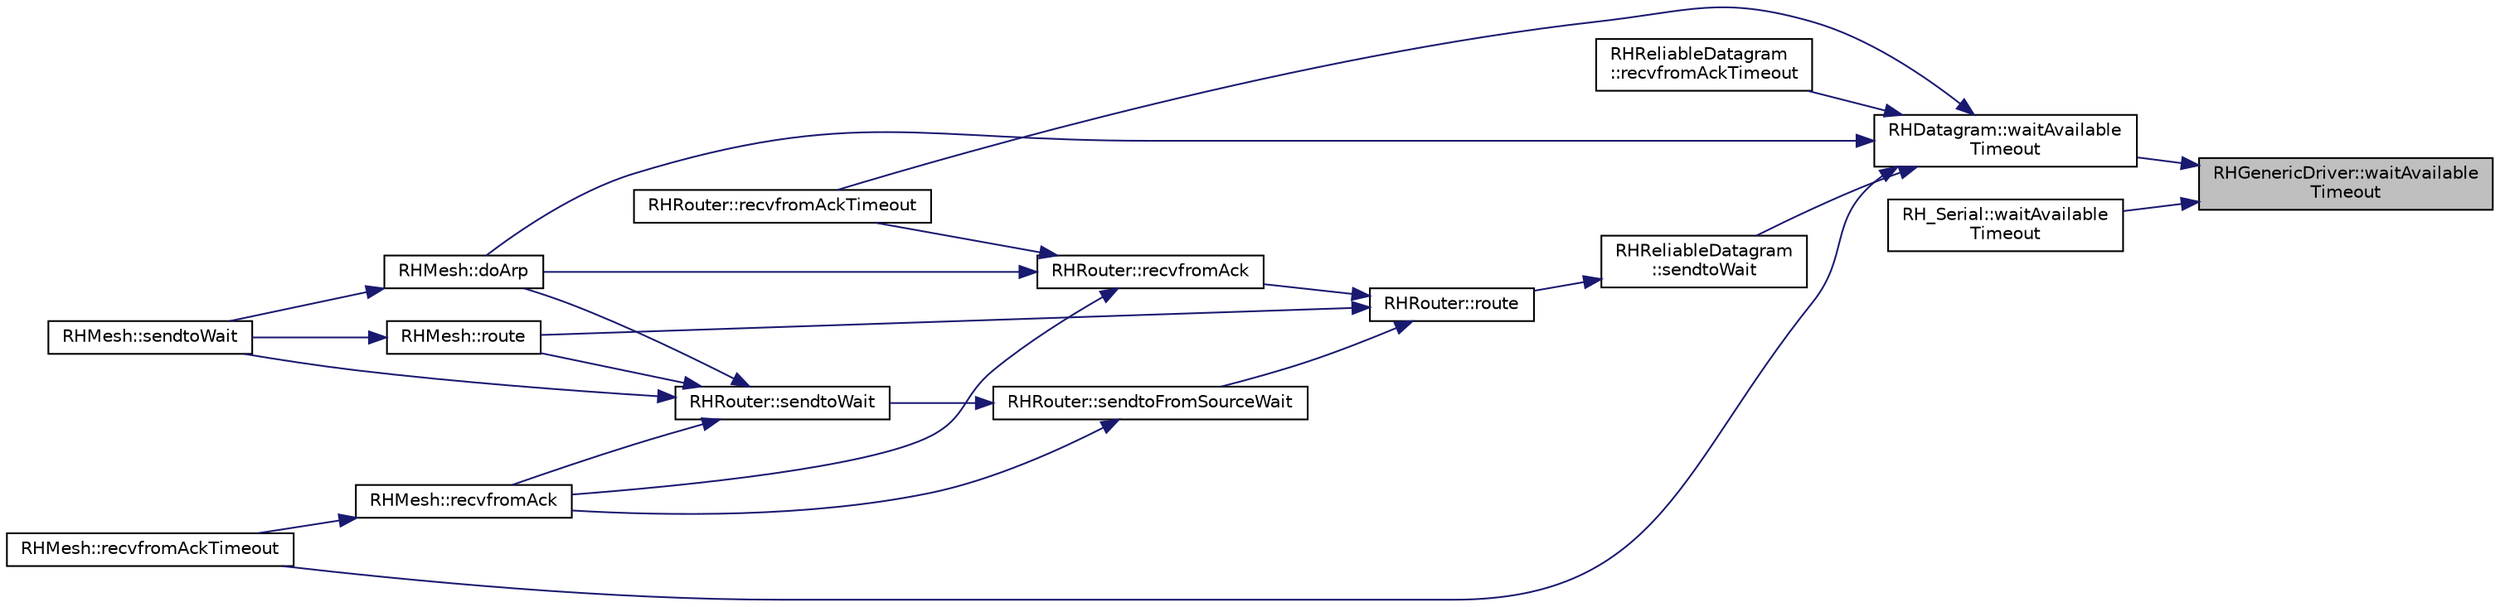 digraph "RHGenericDriver::waitAvailableTimeout"
{
 // LATEX_PDF_SIZE
  edge [fontname="Helvetica",fontsize="10",labelfontname="Helvetica",labelfontsize="10"];
  node [fontname="Helvetica",fontsize="10",shape=record];
  rankdir="RL";
  Node1 [label="RHGenericDriver::waitAvailable\lTimeout",height=0.2,width=0.4,color="black", fillcolor="grey75", style="filled", fontcolor="black",tooltip=" "];
  Node1 -> Node2 [dir="back",color="midnightblue",fontsize="10",style="solid",fontname="Helvetica"];
  Node2 [label="RHDatagram::waitAvailable\lTimeout",height=0.2,width=0.4,color="black", fillcolor="white", style="filled",URL="$class_r_h_datagram.html#a01757f63f461642e91065421702872a5",tooltip=" "];
  Node2 -> Node3 [dir="back",color="midnightblue",fontsize="10",style="solid",fontname="Helvetica"];
  Node3 [label="RHMesh::doArp",height=0.2,width=0.4,color="black", fillcolor="white", style="filled",URL="$class_r_h_mesh.html#a13cdddb49480defaf287bd3a7a16b298",tooltip=" "];
  Node3 -> Node4 [dir="back",color="midnightblue",fontsize="10",style="solid",fontname="Helvetica"];
  Node4 [label="RHMesh::sendtoWait",height=0.2,width=0.4,color="black", fillcolor="white", style="filled",URL="$class_r_h_mesh.html#a9dcb42be25d06b69a85e27189822fbc6",tooltip=" "];
  Node2 -> Node5 [dir="back",color="midnightblue",fontsize="10",style="solid",fontname="Helvetica"];
  Node5 [label="RHReliableDatagram\l::recvfromAckTimeout",height=0.2,width=0.4,color="black", fillcolor="white", style="filled",URL="$class_r_h_reliable_datagram.html#ac72c7495936b6f655a5765faac609342",tooltip=" "];
  Node2 -> Node6 [dir="back",color="midnightblue",fontsize="10",style="solid",fontname="Helvetica"];
  Node6 [label="RHMesh::recvfromAckTimeout",height=0.2,width=0.4,color="black", fillcolor="white", style="filled",URL="$class_r_h_mesh.html#ad9865f97a80de0566d892286fb0be069",tooltip=" "];
  Node2 -> Node7 [dir="back",color="midnightblue",fontsize="10",style="solid",fontname="Helvetica"];
  Node7 [label="RHRouter::recvfromAckTimeout",height=0.2,width=0.4,color="black", fillcolor="white", style="filled",URL="$class_r_h_router.html#a9674cd900d04bbdd0a475b8a936b0549",tooltip=" "];
  Node2 -> Node8 [dir="back",color="midnightblue",fontsize="10",style="solid",fontname="Helvetica"];
  Node8 [label="RHReliableDatagram\l::sendtoWait",height=0.2,width=0.4,color="black", fillcolor="white", style="filled",URL="$class_r_h_reliable_datagram.html#ad282ac147986a63692582f323b56c47f",tooltip=" "];
  Node8 -> Node9 [dir="back",color="midnightblue",fontsize="10",style="solid",fontname="Helvetica"];
  Node9 [label="RHRouter::route",height=0.2,width=0.4,color="black", fillcolor="white", style="filled",URL="$class_r_h_router.html#ab1a1865fe4de73356af8646a6cd9b8c8",tooltip=" "];
  Node9 -> Node10 [dir="back",color="midnightblue",fontsize="10",style="solid",fontname="Helvetica"];
  Node10 [label="RHRouter::recvfromAck",height=0.2,width=0.4,color="black", fillcolor="white", style="filled",URL="$class_r_h_router.html#a4b662ef5e3a10e28698df9f99e47505b",tooltip=" "];
  Node10 -> Node3 [dir="back",color="midnightblue",fontsize="10",style="solid",fontname="Helvetica"];
  Node10 -> Node11 [dir="back",color="midnightblue",fontsize="10",style="solid",fontname="Helvetica"];
  Node11 [label="RHMesh::recvfromAck",height=0.2,width=0.4,color="black", fillcolor="white", style="filled",URL="$class_r_h_mesh.html#ae39d1157f0fbf26a6a9457aaefcc7092",tooltip=" "];
  Node11 -> Node6 [dir="back",color="midnightblue",fontsize="10",style="solid",fontname="Helvetica"];
  Node10 -> Node7 [dir="back",color="midnightblue",fontsize="10",style="solid",fontname="Helvetica"];
  Node9 -> Node12 [dir="back",color="midnightblue",fontsize="10",style="solid",fontname="Helvetica"];
  Node12 [label="RHMesh::route",height=0.2,width=0.4,color="black", fillcolor="white", style="filled",URL="$class_r_h_mesh.html#a006494be8fd2e2d7c160b58473714043",tooltip=" "];
  Node12 -> Node4 [dir="back",color="midnightblue",fontsize="10",style="solid",fontname="Helvetica"];
  Node9 -> Node13 [dir="back",color="midnightblue",fontsize="10",style="solid",fontname="Helvetica"];
  Node13 [label="RHRouter::sendtoFromSourceWait",height=0.2,width=0.4,color="black", fillcolor="white", style="filled",URL="$class_r_h_router.html#a04ae267662e9f3c4629f0e7469d387c7",tooltip=" "];
  Node13 -> Node11 [dir="back",color="midnightblue",fontsize="10",style="solid",fontname="Helvetica"];
  Node13 -> Node14 [dir="back",color="midnightblue",fontsize="10",style="solid",fontname="Helvetica"];
  Node14 [label="RHRouter::sendtoWait",height=0.2,width=0.4,color="black", fillcolor="white", style="filled",URL="$class_r_h_router.html#a7ac935defd2418f45a4d9f391f7e0384",tooltip=" "];
  Node14 -> Node3 [dir="back",color="midnightblue",fontsize="10",style="solid",fontname="Helvetica"];
  Node14 -> Node11 [dir="back",color="midnightblue",fontsize="10",style="solid",fontname="Helvetica"];
  Node14 -> Node12 [dir="back",color="midnightblue",fontsize="10",style="solid",fontname="Helvetica"];
  Node14 -> Node4 [dir="back",color="midnightblue",fontsize="10",style="solid",fontname="Helvetica"];
  Node1 -> Node15 [dir="back",color="midnightblue",fontsize="10",style="solid",fontname="Helvetica"];
  Node15 [label="RH_Serial::waitAvailable\lTimeout",height=0.2,width=0.4,color="black", fillcolor="white", style="filled",URL="$class_r_h___serial.html#a8595c290a2f431d50fb9243ead8181e6",tooltip=" "];
}
